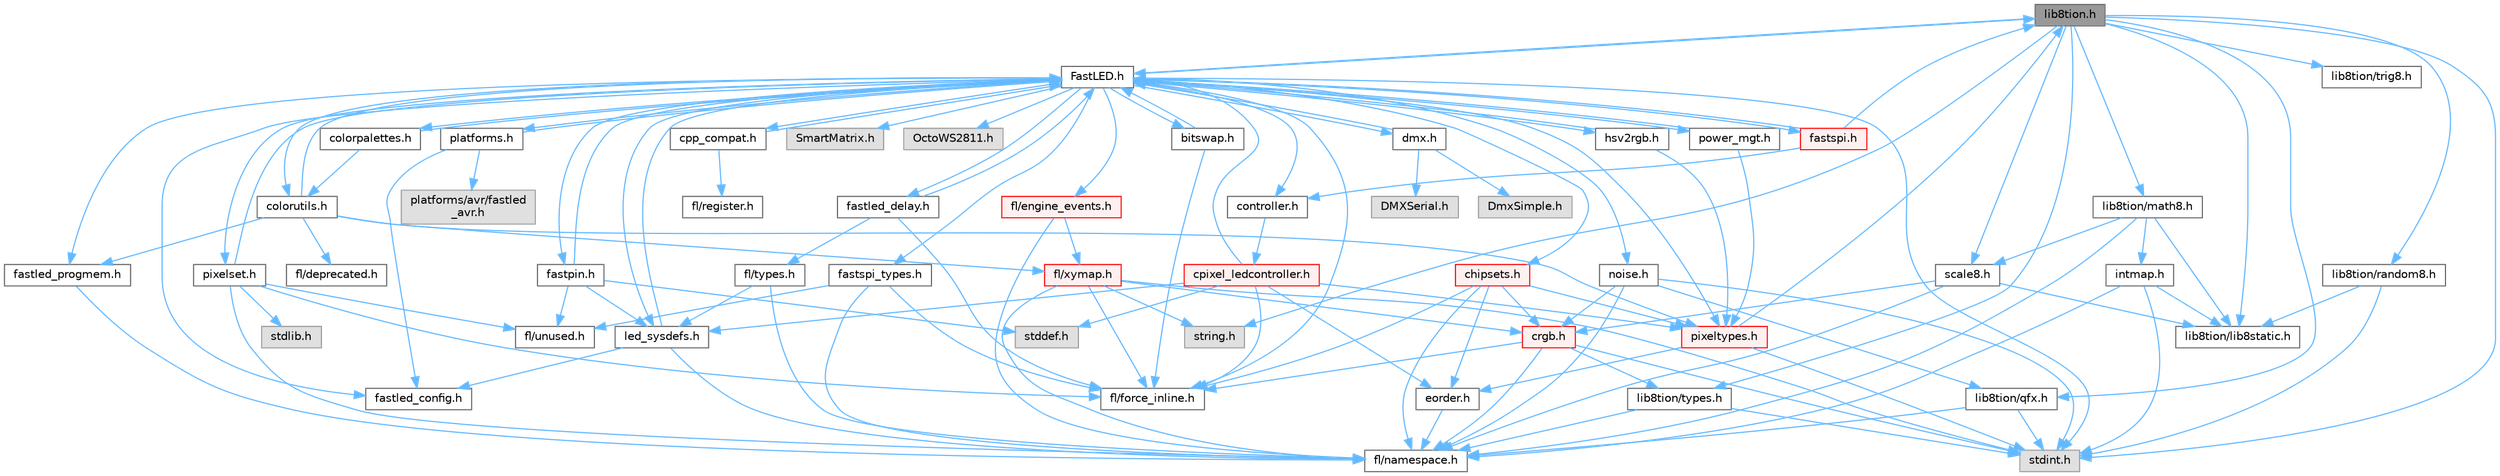 digraph "lib8tion.h"
{
 // INTERACTIVE_SVG=YES
 // LATEX_PDF_SIZE
  bgcolor="transparent";
  edge [fontname=Helvetica,fontsize=10,labelfontname=Helvetica,labelfontsize=10];
  node [fontname=Helvetica,fontsize=10,shape=box,height=0.2,width=0.4];
  Node1 [id="Node000001",label="lib8tion.h",height=0.2,width=0.4,color="gray40", fillcolor="grey60", style="filled", fontcolor="black",tooltip="Fast, efficient 8-bit math functions specifically designed for high-performance LED programming."];
  Node1 -> Node2 [id="edge1_Node000001_Node000002",color="steelblue1",style="solid",tooltip=" "];
  Node2 [id="Node000002",label="FastLED.h",height=0.2,width=0.4,color="grey40", fillcolor="white", style="filled",URL="$db/d97/_fast_l_e_d_8h.html",tooltip="central include file for FastLED, defines the CFastLED class/object"];
  Node2 -> Node3 [id="edge2_Node000002_Node000003",color="steelblue1",style="solid",tooltip=" "];
  Node3 [id="Node000003",label="stdint.h",height=0.2,width=0.4,color="grey60", fillcolor="#E0E0E0", style="filled",tooltip=" "];
  Node2 -> Node4 [id="edge3_Node000002_Node000004",color="steelblue1",style="solid",tooltip=" "];
  Node4 [id="Node000004",label="SmartMatrix.h",height=0.2,width=0.4,color="grey60", fillcolor="#E0E0E0", style="filled",tooltip=" "];
  Node2 -> Node5 [id="edge4_Node000002_Node000005",color="steelblue1",style="solid",tooltip=" "];
  Node5 [id="Node000005",label="OctoWS2811.h",height=0.2,width=0.4,color="grey60", fillcolor="#E0E0E0", style="filled",tooltip=" "];
  Node2 -> Node6 [id="edge5_Node000002_Node000006",color="steelblue1",style="solid",tooltip=" "];
  Node6 [id="Node000006",label="fl/force_inline.h",height=0.2,width=0.4,color="grey40", fillcolor="white", style="filled",URL="$d8/d2d/fl_2force__inline_8h.html",tooltip=" "];
  Node2 -> Node7 [id="edge6_Node000002_Node000007",color="steelblue1",style="solid",tooltip=" "];
  Node7 [id="Node000007",label="cpp_compat.h",height=0.2,width=0.4,color="grey40", fillcolor="white", style="filled",URL="$d9/d13/cpp__compat_8h.html",tooltip="Compatibility functions based on C++ version."];
  Node7 -> Node2 [id="edge7_Node000007_Node000002",color="steelblue1",style="solid",tooltip=" "];
  Node7 -> Node8 [id="edge8_Node000007_Node000008",color="steelblue1",style="solid",tooltip=" "];
  Node8 [id="Node000008",label="fl/register.h",height=0.2,width=0.4,color="grey40", fillcolor="white", style="filled",URL="$d8/dc1/fl_2register_8h.html",tooltip=" "];
  Node2 -> Node9 [id="edge9_Node000002_Node000009",color="steelblue1",style="solid",tooltip=" "];
  Node9 [id="Node000009",label="fastled_config.h",height=0.2,width=0.4,color="grey40", fillcolor="white", style="filled",URL="$d5/d11/fastled__config_8h.html",tooltip="Contains definitions that can be used to configure FastLED at compile time."];
  Node2 -> Node10 [id="edge10_Node000002_Node000010",color="steelblue1",style="solid",tooltip=" "];
  Node10 [id="Node000010",label="led_sysdefs.h",height=0.2,width=0.4,color="grey40", fillcolor="white", style="filled",URL="$d9/d3e/led__sysdefs_8h.html",tooltip="Determines which platform system definitions to include."];
  Node10 -> Node2 [id="edge11_Node000010_Node000002",color="steelblue1",style="solid",tooltip=" "];
  Node10 -> Node9 [id="edge12_Node000010_Node000009",color="steelblue1",style="solid",tooltip=" "];
  Node10 -> Node11 [id="edge13_Node000010_Node000011",color="steelblue1",style="solid",tooltip=" "];
  Node11 [id="Node000011",label="fl/namespace.h",height=0.2,width=0.4,color="grey40", fillcolor="white", style="filled",URL="$df/d2a/namespace_8h.html",tooltip="Implements the FastLED namespace macros."];
  Node2 -> Node12 [id="edge14_Node000002_Node000012",color="steelblue1",style="solid",tooltip=" "];
  Node12 [id="Node000012",label="fastled_delay.h",height=0.2,width=0.4,color="grey40", fillcolor="white", style="filled",URL="$d0/da8/fastled__delay_8h.html",tooltip="Utility functions and classes for managing delay cycles."];
  Node12 -> Node2 [id="edge15_Node000012_Node000002",color="steelblue1",style="solid",tooltip=" "];
  Node12 -> Node13 [id="edge16_Node000012_Node000013",color="steelblue1",style="solid",tooltip=" "];
  Node13 [id="Node000013",label="fl/types.h",height=0.2,width=0.4,color="grey40", fillcolor="white", style="filled",URL="$d7/da1/fl_2types_8h.html",tooltip=" "];
  Node13 -> Node10 [id="edge17_Node000013_Node000010",color="steelblue1",style="solid",tooltip=" "];
  Node13 -> Node11 [id="edge18_Node000013_Node000011",color="steelblue1",style="solid",tooltip=" "];
  Node12 -> Node6 [id="edge19_Node000012_Node000006",color="steelblue1",style="solid",tooltip=" "];
  Node2 -> Node14 [id="edge20_Node000002_Node000014",color="steelblue1",style="solid",tooltip=" "];
  Node14 [id="Node000014",label="bitswap.h",height=0.2,width=0.4,color="grey40", fillcolor="white", style="filled",URL="$de/ded/bitswap_8h.html",tooltip="Functions for doing a rotation of bits/bytes used by parallel output."];
  Node14 -> Node2 [id="edge21_Node000014_Node000002",color="steelblue1",style="solid",tooltip=" "];
  Node14 -> Node6 [id="edge22_Node000014_Node000006",color="steelblue1",style="solid",tooltip=" "];
  Node2 -> Node15 [id="edge23_Node000002_Node000015",color="steelblue1",style="solid",tooltip=" "];
  Node15 [id="Node000015",label="controller.h",height=0.2,width=0.4,color="grey40", fillcolor="white", style="filled",URL="$d2/dd9/controller_8h.html",tooltip="deprecated: base definitions used by led controllers for writing out led data"];
  Node15 -> Node16 [id="edge24_Node000015_Node000016",color="steelblue1",style="solid",tooltip=" "];
  Node16 [id="Node000016",label="cpixel_ledcontroller.h",height=0.2,width=0.4,color="red", fillcolor="#FFF0F0", style="filled",URL="$d9/d57/cpixel__ledcontroller_8h.html",tooltip="defines the templated version of the CLEDController class"];
  Node16 -> Node17 [id="edge25_Node000016_Node000017",color="steelblue1",style="solid",tooltip=" "];
  Node17 [id="Node000017",label="stddef.h",height=0.2,width=0.4,color="grey60", fillcolor="#E0E0E0", style="filled",tooltip=" "];
  Node16 -> Node2 [id="edge26_Node000016_Node000002",color="steelblue1",style="solid",tooltip=" "];
  Node16 -> Node10 [id="edge27_Node000016_Node000010",color="steelblue1",style="solid",tooltip=" "];
  Node16 -> Node18 [id="edge28_Node000016_Node000018",color="steelblue1",style="solid",tooltip=" "];
  Node18 [id="Node000018",label="pixeltypes.h",height=0.2,width=0.4,color="red", fillcolor="#FFF0F0", style="filled",URL="$d2/dba/pixeltypes_8h.html",tooltip="Includes defintions for RGB and HSV pixels."];
  Node18 -> Node3 [id="edge29_Node000018_Node000003",color="steelblue1",style="solid",tooltip=" "];
  Node18 -> Node1 [id="edge30_Node000018_Node000001",color="steelblue1",style="solid",tooltip=" "];
  Node18 -> Node20 [id="edge31_Node000018_Node000020",color="steelblue1",style="solid",tooltip=" "];
  Node20 [id="Node000020",label="eorder.h",height=0.2,width=0.4,color="grey40", fillcolor="white", style="filled",URL="$db/d07/eorder_8h.html",tooltip="Defines color channel ordering enumerations."];
  Node20 -> Node11 [id="edge32_Node000020_Node000011",color="steelblue1",style="solid",tooltip=" "];
  Node16 -> Node20 [id="edge33_Node000016_Node000020",color="steelblue1",style="solid",tooltip=" "];
  Node16 -> Node6 [id="edge34_Node000016_Node000006",color="steelblue1",style="solid",tooltip=" "];
  Node2 -> Node55 [id="edge35_Node000002_Node000055",color="steelblue1",style="solid",tooltip=" "];
  Node55 [id="Node000055",label="fastpin.h",height=0.2,width=0.4,color="grey40", fillcolor="white", style="filled",URL="$db/d65/fastpin_8h.html",tooltip="Class base definitions for defining fast pin access."];
  Node55 -> Node2 [id="edge36_Node000055_Node000002",color="steelblue1",style="solid",tooltip=" "];
  Node55 -> Node10 [id="edge37_Node000055_Node000010",color="steelblue1",style="solid",tooltip=" "];
  Node55 -> Node17 [id="edge38_Node000055_Node000017",color="steelblue1",style="solid",tooltip=" "];
  Node55 -> Node40 [id="edge39_Node000055_Node000040",color="steelblue1",style="solid",tooltip=" "];
  Node40 [id="Node000040",label="fl/unused.h",height=0.2,width=0.4,color="grey40", fillcolor="white", style="filled",URL="$d8/d4b/unused_8h.html",tooltip=" "];
  Node2 -> Node56 [id="edge40_Node000002_Node000056",color="steelblue1",style="solid",tooltip=" "];
  Node56 [id="Node000056",label="fastspi_types.h",height=0.2,width=0.4,color="grey40", fillcolor="white", style="filled",URL="$d2/ddb/fastspi__types_8h.html",tooltip="Data types and constants used by SPI interfaces."];
  Node56 -> Node6 [id="edge41_Node000056_Node000006",color="steelblue1",style="solid",tooltip=" "];
  Node56 -> Node11 [id="edge42_Node000056_Node000011",color="steelblue1",style="solid",tooltip=" "];
  Node56 -> Node40 [id="edge43_Node000056_Node000040",color="steelblue1",style="solid",tooltip=" "];
  Node2 -> Node57 [id="edge44_Node000002_Node000057",color="steelblue1",style="solid",tooltip=" "];
  Node57 [id="Node000057",label="dmx.h",height=0.2,width=0.4,color="grey40", fillcolor="white", style="filled",URL="$d3/de1/dmx_8h.html",tooltip="Defines the DMX512-based LED controllers."];
  Node57 -> Node2 [id="edge45_Node000057_Node000002",color="steelblue1",style="solid",tooltip=" "];
  Node57 -> Node58 [id="edge46_Node000057_Node000058",color="steelblue1",style="solid",tooltip=" "];
  Node58 [id="Node000058",label="DmxSimple.h",height=0.2,width=0.4,color="grey60", fillcolor="#E0E0E0", style="filled",tooltip=" "];
  Node57 -> Node59 [id="edge47_Node000057_Node000059",color="steelblue1",style="solid",tooltip=" "];
  Node59 [id="Node000059",label="DMXSerial.h",height=0.2,width=0.4,color="grey60", fillcolor="#E0E0E0", style="filled",tooltip=" "];
  Node2 -> Node60 [id="edge48_Node000002_Node000060",color="steelblue1",style="solid",tooltip=" "];
  Node60 [id="Node000060",label="platforms.h",height=0.2,width=0.4,color="grey40", fillcolor="white", style="filled",URL="$da/dc9/platforms_8h.html",tooltip="Determines which platforms headers to include."];
  Node60 -> Node2 [id="edge49_Node000060_Node000002",color="steelblue1",style="solid",tooltip=" "];
  Node60 -> Node9 [id="edge50_Node000060_Node000009",color="steelblue1",style="solid",tooltip=" "];
  Node60 -> Node61 [id="edge51_Node000060_Node000061",color="steelblue1",style="solid",tooltip=" "];
  Node61 [id="Node000061",label="platforms/avr/fastled\l_avr.h",height=0.2,width=0.4,color="grey60", fillcolor="#E0E0E0", style="filled",tooltip=" "];
  Node2 -> Node62 [id="edge52_Node000002_Node000062",color="steelblue1",style="solid",tooltip=" "];
  Node62 [id="Node000062",label="fastled_progmem.h",height=0.2,width=0.4,color="grey40", fillcolor="white", style="filled",URL="$df/dab/fastled__progmem_8h.html",tooltip="Wrapper definitions to allow seamless use of PROGMEM in environments that have it."];
  Node62 -> Node11 [id="edge53_Node000062_Node000011",color="steelblue1",style="solid",tooltip=" "];
  Node2 -> Node1 [id="edge54_Node000002_Node000001",color="steelblue1",style="solid",tooltip=" "];
  Node2 -> Node18 [id="edge55_Node000002_Node000018",color="steelblue1",style="solid",tooltip=" "];
  Node2 -> Node63 [id="edge56_Node000002_Node000063",color="steelblue1",style="solid",tooltip=" "];
  Node63 [id="Node000063",label="hsv2rgb.h",height=0.2,width=0.4,color="grey40", fillcolor="white", style="filled",URL="$de/d9a/hsv2rgb_8h.html",tooltip="Functions to convert from the HSV colorspace to the RGB colorspace."];
  Node63 -> Node2 [id="edge57_Node000063_Node000002",color="steelblue1",style="solid",tooltip=" "];
  Node63 -> Node18 [id="edge58_Node000063_Node000018",color="steelblue1",style="solid",tooltip=" "];
  Node2 -> Node64 [id="edge59_Node000002_Node000064",color="steelblue1",style="solid",tooltip=" "];
  Node64 [id="Node000064",label="colorutils.h",height=0.2,width=0.4,color="grey40", fillcolor="white", style="filled",URL="$d1/dfb/colorutils_8h.html",tooltip="Utility functions for color fill, palettes, blending, and more."];
  Node64 -> Node2 [id="edge60_Node000064_Node000002",color="steelblue1",style="solid",tooltip=" "];
  Node64 -> Node18 [id="edge61_Node000064_Node000018",color="steelblue1",style="solid",tooltip=" "];
  Node64 -> Node62 [id="edge62_Node000064_Node000062",color="steelblue1",style="solid",tooltip=" "];
  Node64 -> Node43 [id="edge63_Node000064_Node000043",color="steelblue1",style="solid",tooltip=" "];
  Node43 [id="Node000043",label="fl/xymap.h",height=0.2,width=0.4,color="red", fillcolor="#FFF0F0", style="filled",URL="$d6/dc9/fl_2xymap_8h.html",tooltip=" "];
  Node43 -> Node3 [id="edge64_Node000043_Node000003",color="steelblue1",style="solid",tooltip=" "];
  Node43 -> Node27 [id="edge65_Node000043_Node000027",color="steelblue1",style="solid",tooltip=" "];
  Node27 [id="Node000027",label="string.h",height=0.2,width=0.4,color="grey60", fillcolor="#E0E0E0", style="filled",tooltip=" "];
  Node43 -> Node23 [id="edge66_Node000043_Node000023",color="steelblue1",style="solid",tooltip=" "];
  Node23 [id="Node000023",label="crgb.h",height=0.2,width=0.4,color="red", fillcolor="#FFF0F0", style="filled",URL="$db/dd1/crgb_8h.html",tooltip="Defines the red, green, and blue (RGB) pixel struct."];
  Node23 -> Node3 [id="edge67_Node000023_Node000003",color="steelblue1",style="solid",tooltip=" "];
  Node23 -> Node11 [id="edge68_Node000023_Node000011",color="steelblue1",style="solid",tooltip=" "];
  Node23 -> Node24 [id="edge69_Node000023_Node000024",color="steelblue1",style="solid",tooltip=" "];
  Node24 [id="Node000024",label="lib8tion/types.h",height=0.2,width=0.4,color="grey40", fillcolor="white", style="filled",URL="$d9/ddf/lib8tion_2types_8h.html",tooltip="Defines fractional types used for lib8tion functions."];
  Node24 -> Node3 [id="edge70_Node000024_Node000003",color="steelblue1",style="solid",tooltip=" "];
  Node24 -> Node11 [id="edge71_Node000024_Node000011",color="steelblue1",style="solid",tooltip=" "];
  Node23 -> Node6 [id="edge72_Node000023_Node000006",color="steelblue1",style="solid",tooltip=" "];
  Node43 -> Node6 [id="edge73_Node000043_Node000006",color="steelblue1",style="solid",tooltip=" "];
  Node43 -> Node11 [id="edge74_Node000043_Node000011",color="steelblue1",style="solid",tooltip=" "];
  Node64 -> Node65 [id="edge75_Node000064_Node000065",color="steelblue1",style="solid",tooltip=" "];
  Node65 [id="Node000065",label="fl/deprecated.h",height=0.2,width=0.4,color="grey40", fillcolor="white", style="filled",URL="$d4/dce/deprecated_8h.html",tooltip=" "];
  Node2 -> Node66 [id="edge76_Node000002_Node000066",color="steelblue1",style="solid",tooltip=" "];
  Node66 [id="Node000066",label="pixelset.h",height=0.2,width=0.4,color="grey40", fillcolor="white", style="filled",URL="$d4/d46/pixelset_8h.html",tooltip="Declares classes for managing logical groups of LEDs."];
  Node66 -> Node2 [id="edge77_Node000066_Node000002",color="steelblue1",style="solid",tooltip=" "];
  Node66 -> Node6 [id="edge78_Node000066_Node000006",color="steelblue1",style="solid",tooltip=" "];
  Node66 -> Node40 [id="edge79_Node000066_Node000040",color="steelblue1",style="solid",tooltip=" "];
  Node66 -> Node67 [id="edge80_Node000066_Node000067",color="steelblue1",style="solid",tooltip=" "];
  Node67 [id="Node000067",label="stdlib.h",height=0.2,width=0.4,color="grey60", fillcolor="#E0E0E0", style="filled",tooltip=" "];
  Node66 -> Node11 [id="edge81_Node000066_Node000011",color="steelblue1",style="solid",tooltip=" "];
  Node2 -> Node68 [id="edge82_Node000002_Node000068",color="steelblue1",style="solid",tooltip=" "];
  Node68 [id="Node000068",label="colorpalettes.h",height=0.2,width=0.4,color="grey40", fillcolor="white", style="filled",URL="$dc/dcc/colorpalettes_8h.html",tooltip="Declarations for the predefined color palettes supplied by FastLED."];
  Node68 -> Node2 [id="edge83_Node000068_Node000002",color="steelblue1",style="solid",tooltip=" "];
  Node68 -> Node64 [id="edge84_Node000068_Node000064",color="steelblue1",style="solid",tooltip=" "];
  Node2 -> Node69 [id="edge85_Node000002_Node000069",color="steelblue1",style="solid",tooltip=" "];
  Node69 [id="Node000069",label="noise.h",height=0.2,width=0.4,color="grey40", fillcolor="white", style="filled",URL="$d1/d31/noise_8h.html",tooltip="Functions to generate and fill arrays with noise."];
  Node69 -> Node3 [id="edge86_Node000069_Node000003",color="steelblue1",style="solid",tooltip=" "];
  Node69 -> Node23 [id="edge87_Node000069_Node000023",color="steelblue1",style="solid",tooltip=" "];
  Node69 -> Node11 [id="edge88_Node000069_Node000011",color="steelblue1",style="solid",tooltip=" "];
  Node69 -> Node70 [id="edge89_Node000069_Node000070",color="steelblue1",style="solid",tooltip=" "];
  Node70 [id="Node000070",label="lib8tion/qfx.h",height=0.2,width=0.4,color="grey40", fillcolor="white", style="filled",URL="$d2/d19/qfx_8h.html",tooltip=" "];
  Node70 -> Node3 [id="edge90_Node000070_Node000003",color="steelblue1",style="solid",tooltip=" "];
  Node70 -> Node11 [id="edge91_Node000070_Node000011",color="steelblue1",style="solid",tooltip=" "];
  Node2 -> Node71 [id="edge92_Node000002_Node000071",color="steelblue1",style="solid",tooltip=" "];
  Node71 [id="Node000071",label="power_mgt.h",height=0.2,width=0.4,color="grey40", fillcolor="white", style="filled",URL="$dc/d5b/power__mgt_8h.html",tooltip="Functions to limit the power used by FastLED."];
  Node71 -> Node2 [id="edge93_Node000071_Node000002",color="steelblue1",style="solid",tooltip=" "];
  Node71 -> Node18 [id="edge94_Node000071_Node000018",color="steelblue1",style="solid",tooltip=" "];
  Node2 -> Node72 [id="edge95_Node000002_Node000072",color="steelblue1",style="solid",tooltip=" "];
  Node72 [id="Node000072",label="fastspi.h",height=0.2,width=0.4,color="red", fillcolor="#FFF0F0", style="filled",URL="$d6/ddc/fastspi_8h.html",tooltip="Serial peripheral interface (SPI) definitions per platform."];
  Node72 -> Node2 [id="edge96_Node000072_Node000002",color="steelblue1",style="solid",tooltip=" "];
  Node72 -> Node15 [id="edge97_Node000072_Node000015",color="steelblue1",style="solid",tooltip=" "];
  Node72 -> Node1 [id="edge98_Node000072_Node000001",color="steelblue1",style="solid",tooltip=" "];
  Node2 -> Node74 [id="edge99_Node000002_Node000074",color="steelblue1",style="solid",tooltip=" "];
  Node74 [id="Node000074",label="chipsets.h",height=0.2,width=0.4,color="red", fillcolor="#FFF0F0", style="filled",URL="$db/d66/chipsets_8h.html",tooltip="Contains the bulk of the definitions for the various LED chipsets supported."];
  Node74 -> Node18 [id="edge100_Node000074_Node000018",color="steelblue1",style="solid",tooltip=" "];
  Node74 -> Node6 [id="edge101_Node000074_Node000006",color="steelblue1",style="solid",tooltip=" "];
  Node74 -> Node23 [id="edge102_Node000074_Node000023",color="steelblue1",style="solid",tooltip=" "];
  Node74 -> Node20 [id="edge103_Node000074_Node000020",color="steelblue1",style="solid",tooltip=" "];
  Node74 -> Node11 [id="edge104_Node000074_Node000011",color="steelblue1",style="solid",tooltip=" "];
  Node2 -> Node41 [id="edge105_Node000002_Node000041",color="steelblue1",style="solid",tooltip=" "];
  Node41 [id="Node000041",label="fl/engine_events.h",height=0.2,width=0.4,color="red", fillcolor="#FFF0F0", style="filled",URL="$dc/dd9/fl_2engine__events_8h.html",tooltip=" "];
  Node41 -> Node43 [id="edge106_Node000041_Node000043",color="steelblue1",style="solid",tooltip=" "];
  Node41 -> Node11 [id="edge107_Node000041_Node000011",color="steelblue1",style="solid",tooltip=" "];
  Node1 -> Node24 [id="edge108_Node000001_Node000024",color="steelblue1",style="solid",tooltip=" "];
  Node1 -> Node3 [id="edge109_Node000001_Node000003",color="steelblue1",style="solid",tooltip=" "];
  Node1 -> Node75 [id="edge110_Node000001_Node000075",color="steelblue1",style="solid",tooltip=" "];
  Node75 [id="Node000075",label="lib8tion/lib8static.h",height=0.2,width=0.4,color="grey40", fillcolor="white", style="filled",URL="$d4/d7a/lib8static_8h.html",tooltip="Defines static inlining macros for lib8tion functions."];
  Node1 -> Node70 [id="edge111_Node000001_Node000070",color="steelblue1",style="solid",tooltip=" "];
  Node1 -> Node27 [id="edge112_Node000001_Node000027",color="steelblue1",style="solid",tooltip=" "];
  Node1 -> Node76 [id="edge113_Node000001_Node000076",color="steelblue1",style="solid",tooltip=" "];
  Node76 [id="Node000076",label="lib8tion/math8.h",height=0.2,width=0.4,color="grey40", fillcolor="white", style="filled",URL="$d5/dd1/math8_8h.html",tooltip="Fast, efficient 8-bit math functions specifically designed for high-performance LED programming."];
  Node76 -> Node77 [id="edge114_Node000076_Node000077",color="steelblue1",style="solid",tooltip=" "];
  Node77 [id="Node000077",label="scale8.h",height=0.2,width=0.4,color="grey40", fillcolor="white", style="filled",URL="$db/d91/scale8_8h.html",tooltip="Fast, efficient 8-bit scaling functions specifically designed for high-performance LED programming."];
  Node77 -> Node75 [id="edge115_Node000077_Node000075",color="steelblue1",style="solid",tooltip=" "];
  Node77 -> Node23 [id="edge116_Node000077_Node000023",color="steelblue1",style="solid",tooltip=" "];
  Node77 -> Node11 [id="edge117_Node000077_Node000011",color="steelblue1",style="solid",tooltip=" "];
  Node76 -> Node75 [id="edge118_Node000076_Node000075",color="steelblue1",style="solid",tooltip=" "];
  Node76 -> Node78 [id="edge119_Node000076_Node000078",color="steelblue1",style="solid",tooltip=" "];
  Node78 [id="Node000078",label="intmap.h",height=0.2,width=0.4,color="grey40", fillcolor="white", style="filled",URL="$d8/d54/intmap_8h.html",tooltip="Defines integer mapping functions."];
  Node78 -> Node11 [id="edge120_Node000078_Node000011",color="steelblue1",style="solid",tooltip=" "];
  Node78 -> Node75 [id="edge121_Node000078_Node000075",color="steelblue1",style="solid",tooltip=" "];
  Node78 -> Node3 [id="edge122_Node000078_Node000003",color="steelblue1",style="solid",tooltip=" "];
  Node76 -> Node11 [id="edge123_Node000076_Node000011",color="steelblue1",style="solid",tooltip=" "];
  Node1 -> Node77 [id="edge124_Node000001_Node000077",color="steelblue1",style="solid",tooltip=" "];
  Node1 -> Node79 [id="edge125_Node000001_Node000079",color="steelblue1",style="solid",tooltip=" "];
  Node79 [id="Node000079",label="lib8tion/random8.h",height=0.2,width=0.4,color="grey40", fillcolor="white", style="filled",URL="$d9/dfa/random8_8h.html",tooltip="Fast, efficient random number generators specifically designed for high-performance LED programming."];
  Node79 -> Node3 [id="edge126_Node000079_Node000003",color="steelblue1",style="solid",tooltip=" "];
  Node79 -> Node75 [id="edge127_Node000079_Node000075",color="steelblue1",style="solid",tooltip=" "];
  Node1 -> Node80 [id="edge128_Node000001_Node000080",color="steelblue1",style="solid",tooltip=" "];
  Node80 [id="Node000080",label="lib8tion/trig8.h",height=0.2,width=0.4,color="grey40", fillcolor="white", style="filled",URL="$d3/db9/trig8_8h.html",tooltip="Fast, efficient 8-bit trigonometry functions specifically designed for high-performance LED programmi..."];
}
